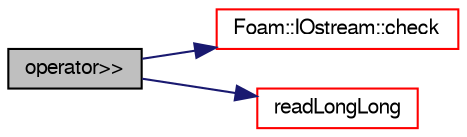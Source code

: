 digraph "operator&gt;&gt;"
{
  bgcolor="transparent";
  edge [fontname="FreeSans",fontsize="10",labelfontname="FreeSans",labelfontsize="10"];
  node [fontname="FreeSans",fontsize="10",shape=record];
  rankdir="LR";
  Node117300 [label="operator\>\>",height=0.2,width=0.4,color="black", fillcolor="grey75", style="filled", fontcolor="black"];
  Node117300 -> Node117301 [color="midnightblue",fontsize="10",style="solid",fontname="FreeSans"];
  Node117301 [label="Foam::IOstream::check",height=0.2,width=0.4,color="red",URL="$a26226.html#a367eb3425fc4e8270e2aa961df8ac8a5",tooltip="Check IOstream status for given operation. "];
  Node117300 -> Node117350 [color="midnightblue",fontsize="10",style="solid",fontname="FreeSans"];
  Node117350 [label="readLongLong",height=0.2,width=0.4,color="red",URL="$a21124.html#a4c09b24f65dde934a133b66c56970888"];
}
